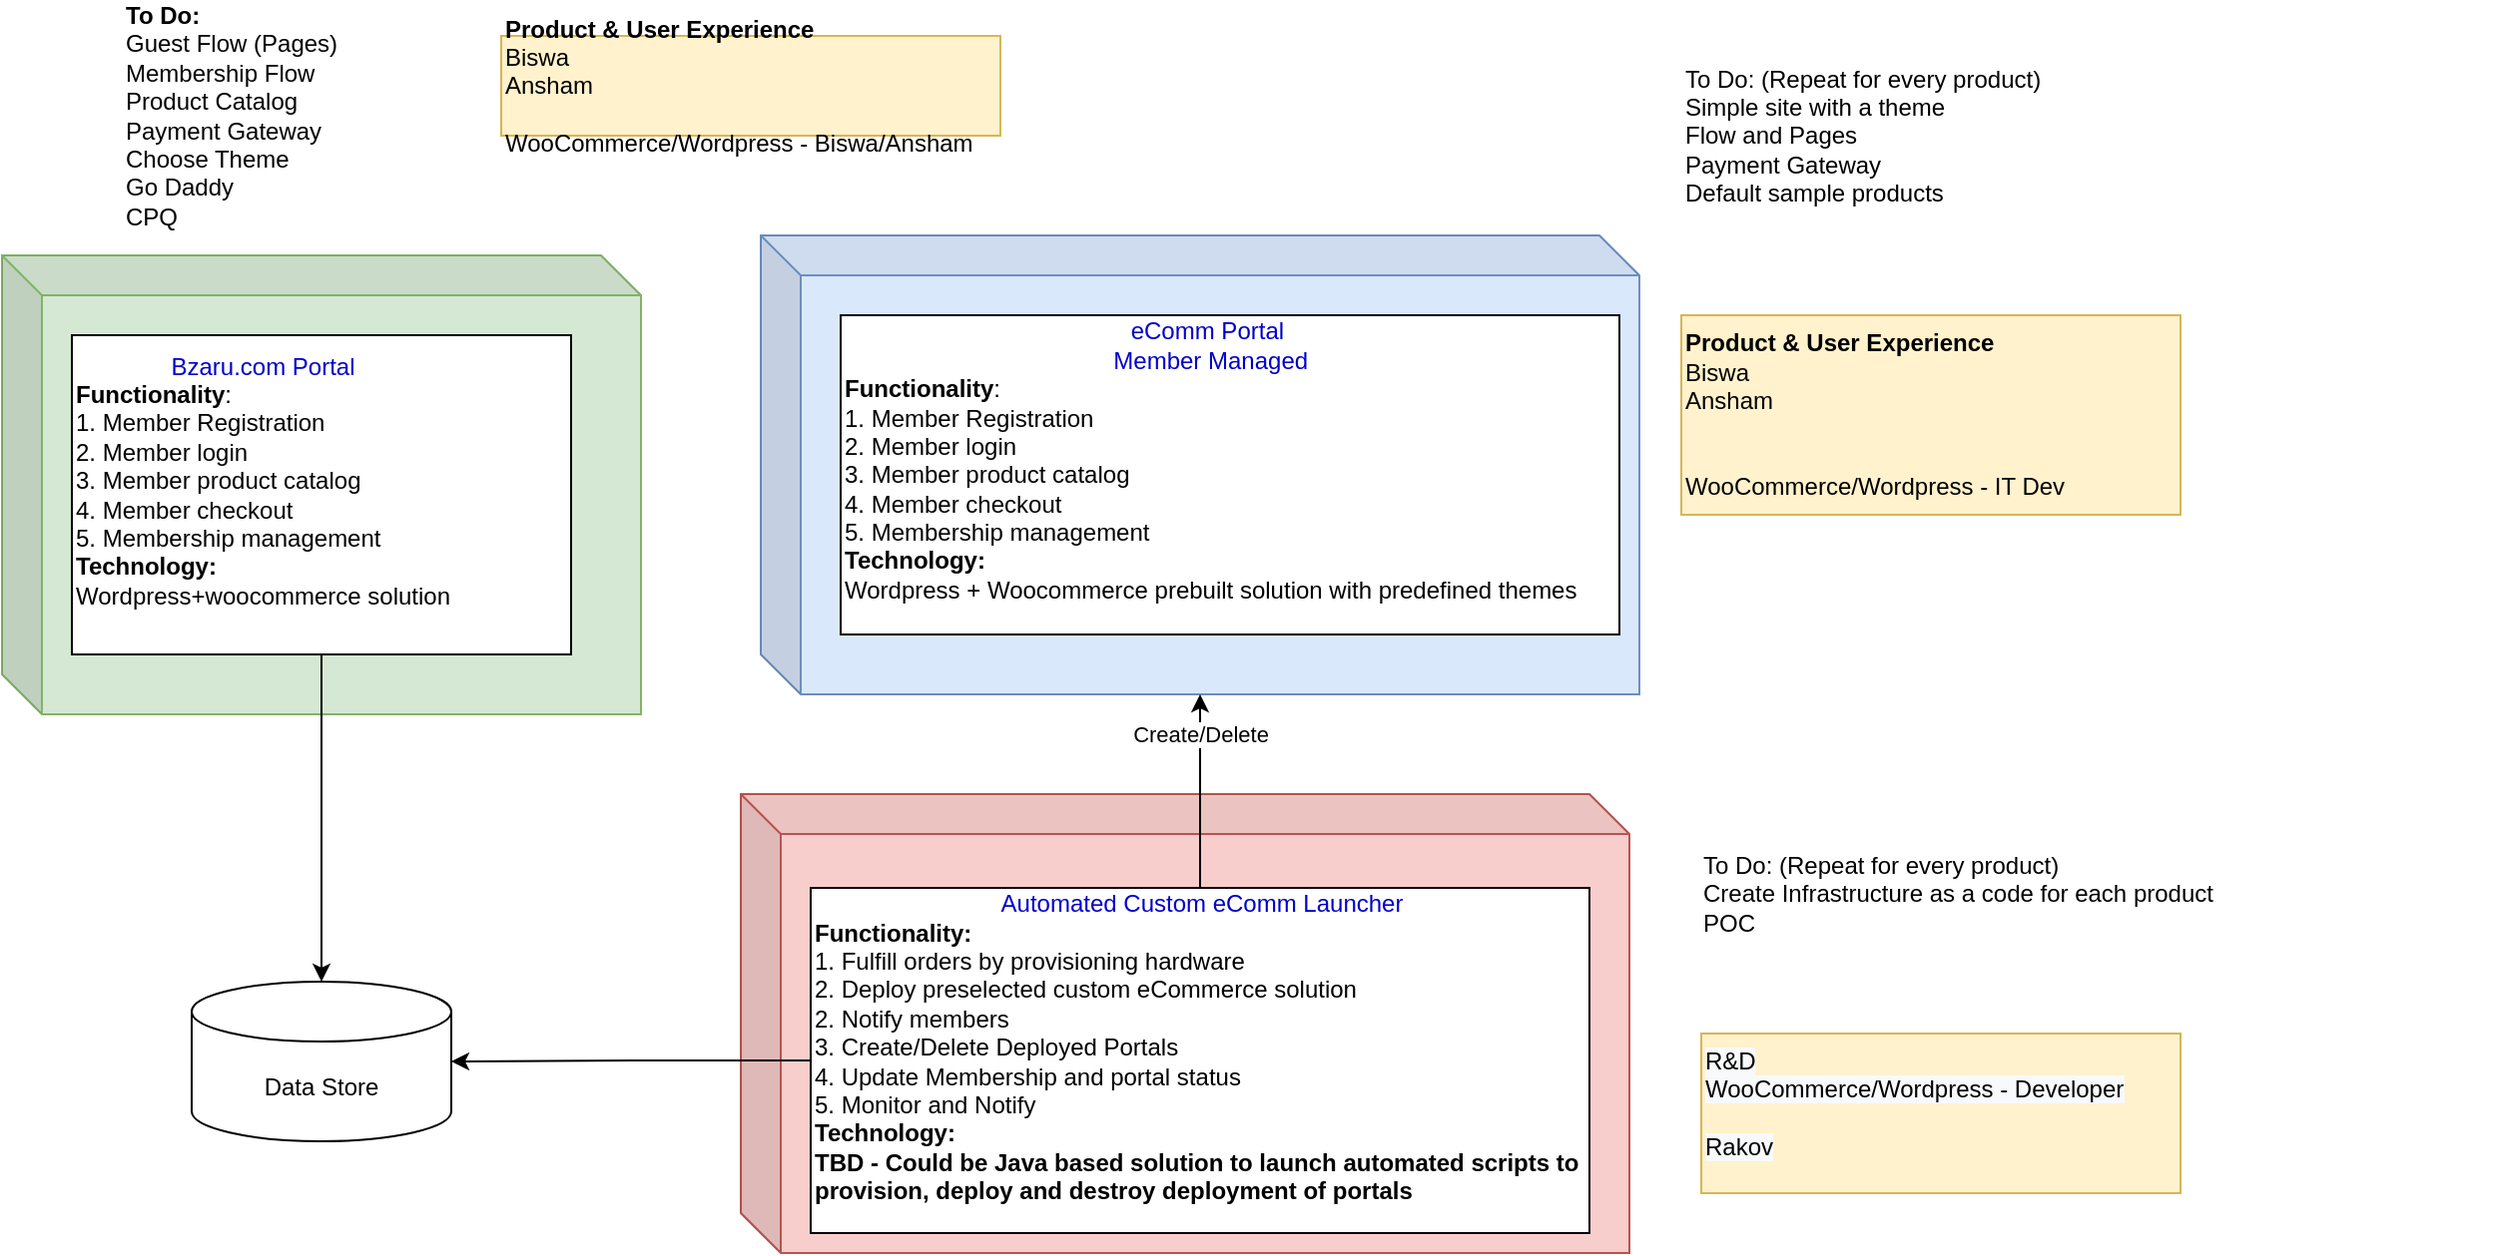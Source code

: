 <mxfile version="15.4.0" type="github">
  <diagram name="Page-1" id="c4acf3e9-155e-7222-9cf6-157b1a14988f">
    <mxGraphModel dx="1395" dy="936" grid="1" gridSize="10" guides="1" tooltips="1" connect="1" arrows="1" fold="1" page="1" pageScale="1" pageWidth="850" pageHeight="1100" background="none" math="0" shadow="0">
      <root>
        <mxCell id="0" />
        <mxCell id="1" parent="0" />
        <mxCell id="5d2195bd80daf111-35" style="edgeStyle=orthogonalEdgeStyle;rounded=0;html=1;dashed=1;labelBackgroundColor=none;startFill=0;endArrow=open;endFill=0;endSize=10;fontFamily=Verdana;fontSize=10;" parent="1" edge="1">
          <mxGeometry relative="1" as="geometry">
            <Array as="points">
              <mxPoint x="545" y="970" />
              <mxPoint x="545" y="970" />
            </Array>
            <mxPoint x="545" y="963" as="sourcePoint" />
          </mxGeometry>
        </mxCell>
        <mxCell id="5d2195bd80daf111-36" style="edgeStyle=orthogonalEdgeStyle;rounded=0;html=1;dashed=1;labelBackgroundColor=none;startFill=0;endArrow=open;endFill=0;endSize=10;fontFamily=Verdana;fontSize=10;" parent="1" edge="1">
          <mxGeometry relative="1" as="geometry">
            <Array as="points">
              <mxPoint x="550" y="520" />
            </Array>
            <mxPoint x="490" y="520" as="targetPoint" />
          </mxGeometry>
        </mxCell>
        <mxCell id="5d2195bd80daf111-34" style="edgeStyle=orthogonalEdgeStyle;rounded=0;html=1;dashed=1;labelBackgroundColor=none;startFill=0;endArrow=open;endFill=0;endSize=10;fontFamily=Verdana;fontSize=10;" parent="1" edge="1">
          <mxGeometry relative="1" as="geometry">
            <Array as="points">
              <mxPoint x="410" y="1029" />
              <mxPoint x="410" y="1029" />
            </Array>
            <mxPoint x="490" y="1029" as="targetPoint" />
          </mxGeometry>
        </mxCell>
        <mxCell id="5d2195bd80daf111-30" style="edgeStyle=orthogonalEdgeStyle;rounded=0;html=1;dashed=1;labelBackgroundColor=none;startFill=0;endArrow=open;endFill=0;endSize=10;fontFamily=Verdana;fontSize=10;" parent="1" edge="1">
          <mxGeometry relative="1" as="geometry">
            <Array as="points">
              <mxPoint x="300" y="580" />
              <mxPoint x="300" y="642" />
            </Array>
            <mxPoint x="250" y="580" as="sourcePoint" />
          </mxGeometry>
        </mxCell>
        <mxCell id="5d2195bd80daf111-32" style="edgeStyle=orthogonalEdgeStyle;rounded=0;html=1;dashed=1;labelBackgroundColor=none;startFill=0;endArrow=open;endFill=0;endSize=10;fontFamily=Verdana;fontSize=10;" parent="1" edge="1">
          <mxGeometry relative="1" as="geometry">
            <Array as="points">
              <mxPoint x="170" y="780" />
            </Array>
            <mxPoint x="170" y="590" as="sourcePoint" />
          </mxGeometry>
        </mxCell>
        <mxCell id="5d2195bd80daf111-33" style="edgeStyle=orthogonalEdgeStyle;rounded=0;html=1;dashed=1;labelBackgroundColor=none;startFill=0;endArrow=open;endFill=0;endSize=10;fontFamily=Verdana;fontSize=10;" parent="1" edge="1">
          <mxGeometry relative="1" as="geometry">
            <Array as="points">
              <mxPoint x="140" y="978" />
            </Array>
            <mxPoint x="140" y="590" as="sourcePoint" />
          </mxGeometry>
        </mxCell>
        <mxCell id="Naqz7WwvthQqh0Y6qo8N-1" value="&lt;div style=&quot;text-align: justify&quot;&gt;&lt;span&gt;Dedicated VM&lt;/span&gt;&lt;/div&gt;" style="shape=cube;whiteSpace=wrap;html=1;boundedLbl=1;backgroundOutline=1;darkOpacity=0.05;darkOpacity2=0.1;fillColor=#dae8fc;strokeColor=#6c8ebf;" parent="1" vertex="1">
          <mxGeometry x="470" y="120" width="440" height="230" as="geometry" />
        </mxCell>
        <mxCell id="Naqz7WwvthQqh0Y6qo8N-4" value="Home Portal" style="shape=cube;whiteSpace=wrap;html=1;boundedLbl=1;backgroundOutline=1;darkOpacity=0.05;darkOpacity2=0.1;fillColor=#d5e8d4;strokeColor=#82b366;" parent="1" vertex="1">
          <mxGeometry x="90" y="130" width="320" height="230" as="geometry" />
        </mxCell>
        <mxCell id="Naqz7WwvthQqh0Y6qo8N-7" style="edgeStyle=orthogonalEdgeStyle;rounded=0;orthogonalLoop=1;jettySize=auto;html=1;entryX=0.5;entryY=0;entryDx=0;entryDy=0;entryPerimeter=0;" parent="1" source="Naqz7WwvthQqh0Y6qo8N-5" target="Naqz7WwvthQqh0Y6qo8N-6" edge="1">
          <mxGeometry relative="1" as="geometry" />
        </mxCell>
        <mxCell id="Naqz7WwvthQqh0Y6qo8N-5" value="&lt;div style=&quot;text-align: center&quot;&gt;&lt;span&gt;&lt;font color=&quot;#0000cc&quot;&gt;Bzaru.com Portal&lt;/font&gt;&lt;/span&gt;&lt;/div&gt;&lt;div&gt;&lt;b&gt;Functionality&lt;/b&gt;:&lt;/div&gt;&lt;div&gt;&lt;span&gt;1. Member Registration&lt;/span&gt;&lt;/div&gt;&lt;div&gt;&lt;span&gt;2. Member login&lt;/span&gt;&lt;/div&gt;&lt;div&gt;&lt;span&gt;3. Member product catalog&lt;/span&gt;&lt;/div&gt;&lt;div&gt;&lt;span&gt;4. Member checkout&lt;/span&gt;&lt;/div&gt;&lt;div&gt;&lt;span&gt;5. Membership management&lt;/span&gt;&lt;/div&gt;&lt;div&gt;&lt;span&gt;&lt;b&gt;Technology:&lt;/b&gt;&lt;/span&gt;&lt;/div&gt;&lt;div&gt;Wordpress+woocommerce solution&lt;/div&gt;&lt;div&gt;&lt;span&gt;&lt;br&gt;&lt;/span&gt;&lt;/div&gt;" style="rounded=0;whiteSpace=wrap;html=1;align=left;" parent="1" vertex="1">
          <mxGeometry x="125" y="170" width="250" height="160" as="geometry" />
        </mxCell>
        <mxCell id="Naqz7WwvthQqh0Y6qo8N-6" value="Data Store" style="shape=cylinder3;whiteSpace=wrap;html=1;boundedLbl=1;backgroundOutline=1;size=15;" parent="1" vertex="1">
          <mxGeometry x="185" y="494" width="130" height="80" as="geometry" />
        </mxCell>
        <mxCell id="Naqz7WwvthQqh0Y6qo8N-8" value="Home Portal" style="shape=cube;whiteSpace=wrap;html=1;boundedLbl=1;backgroundOutline=1;darkOpacity=0.05;darkOpacity2=0.1;fillColor=#f8cecc;strokeColor=#b85450;" parent="1" vertex="1">
          <mxGeometry x="460" y="400" width="445" height="230" as="geometry" />
        </mxCell>
        <mxCell id="Naqz7WwvthQqh0Y6qo8N-10" style="edgeStyle=orthogonalEdgeStyle;rounded=0;orthogonalLoop=1;jettySize=auto;html=1;entryX=1;entryY=0.5;entryDx=0;entryDy=0;entryPerimeter=0;" parent="1" source="Naqz7WwvthQqh0Y6qo8N-9" target="Naqz7WwvthQqh0Y6qo8N-6" edge="1">
          <mxGeometry relative="1" as="geometry" />
        </mxCell>
        <mxCell id="Naqz7WwvthQqh0Y6qo8N-11" style="edgeStyle=orthogonalEdgeStyle;rounded=0;orthogonalLoop=1;jettySize=auto;html=1;" parent="1" source="Naqz7WwvthQqh0Y6qo8N-9" target="Naqz7WwvthQqh0Y6qo8N-1" edge="1">
          <mxGeometry relative="1" as="geometry" />
        </mxCell>
        <mxCell id="Naqz7WwvthQqh0Y6qo8N-13" value="Create/Delete" style="edgeLabel;html=1;align=center;verticalAlign=middle;resizable=0;points=[];" parent="Naqz7WwvthQqh0Y6qo8N-11" vertex="1" connectable="0">
          <mxGeometry x="0.33" relative="1" as="geometry">
            <mxPoint y="-13" as="offset" />
          </mxGeometry>
        </mxCell>
        <mxCell id="Naqz7WwvthQqh0Y6qo8N-9" value="&lt;div style=&quot;text-align: center&quot;&gt;&lt;font color=&quot;#0000cc&quot;&gt;Automated Custom eComm Launcher&lt;/font&gt;&lt;/div&gt;&lt;div&gt;&lt;span&gt;&lt;b&gt;Functionality:&lt;/b&gt;&lt;/span&gt;&lt;/div&gt;&lt;div&gt;&lt;span&gt;1. Fulfill&amp;nbsp;orders by provisioning hardware&amp;nbsp;&lt;/span&gt;&lt;/div&gt;&lt;div&gt;&lt;span&gt;2. Deploy preselected custom eCommerce solution&lt;/span&gt;&lt;/div&gt;&lt;div&gt;&lt;span&gt;2. Notify members&lt;/span&gt;&lt;/div&gt;&lt;div&gt;&lt;span&gt;3. Create/Delete Deployed Portals&lt;/span&gt;&lt;/div&gt;&lt;div&gt;&lt;span&gt;4. Update Membership and portal status&lt;/span&gt;&lt;/div&gt;&lt;div&gt;&lt;span&gt;5. Monitor and Notify&amp;nbsp; &amp;nbsp;&lt;/span&gt;&lt;/div&gt;&lt;div&gt;&lt;span&gt;&lt;b&gt;Technology:&lt;/b&gt;&lt;/span&gt;&lt;/div&gt;&lt;div&gt;&lt;span&gt;&lt;b&gt;TBD - Could be Java based solution to launch automated scripts to provision, deploy and destroy deployment of portals&lt;/b&gt;&lt;/span&gt;&lt;/div&gt;&lt;div&gt;&lt;span&gt;&lt;br&gt;&lt;/span&gt;&lt;/div&gt;" style="rounded=0;whiteSpace=wrap;html=1;align=left;" parent="1" vertex="1">
          <mxGeometry x="495" y="447" width="390" height="173" as="geometry" />
        </mxCell>
        <mxCell id="Naqz7WwvthQqh0Y6qo8N-12" value="&lt;div style=&quot;text-align: center&quot;&gt;&lt;span&gt;&lt;font color=&quot;#0000cc&quot;&gt;eComm Portal&amp;nbsp;&lt;/font&gt;&lt;/span&gt;&lt;/div&gt;&lt;div style=&quot;text-align: center&quot;&gt;&lt;span&gt;&lt;font color=&quot;#0000cc&quot;&gt;Member Managed&lt;/font&gt;&lt;/span&gt;&lt;/div&gt;&lt;div&gt;&lt;b&gt;Functionality&lt;/b&gt;:&lt;/div&gt;&lt;div&gt;&lt;span&gt;1. Member Registration&lt;/span&gt;&lt;/div&gt;&lt;div&gt;&lt;span&gt;2. Member login&lt;/span&gt;&lt;/div&gt;&lt;div&gt;&lt;span&gt;3. Member product catalog&lt;/span&gt;&lt;/div&gt;&lt;div&gt;&lt;span&gt;4. Member checkout&lt;/span&gt;&lt;/div&gt;&lt;div&gt;&lt;span&gt;5. Membership management&lt;/span&gt;&lt;/div&gt;&lt;div&gt;&lt;span&gt;&lt;b&gt;Technology:&lt;/b&gt;&lt;/span&gt;&lt;/div&gt;&lt;div&gt;Wordpress + Woocommerce prebuilt solution with predefined themes&lt;/div&gt;&lt;div&gt;&lt;span&gt;&lt;br&gt;&lt;/span&gt;&lt;/div&gt;" style="rounded=0;whiteSpace=wrap;html=1;align=left;" parent="1" vertex="1">
          <mxGeometry x="510" y="160" width="390" height="160" as="geometry" />
        </mxCell>
        <mxCell id="4_dkRQguBMF1F9O0BpIp-3" value="To Do: (Repeat for every product)&lt;br&gt;Simple site with a theme&lt;br&gt;Flow and Pages&lt;br&gt;Payment Gateway&lt;br&gt;Default sample products" style="text;html=1;strokeColor=none;fillColor=none;align=left;verticalAlign=middle;whiteSpace=wrap;rounded=0;" parent="1" vertex="1">
          <mxGeometry x="931" y="20" width="330" height="100" as="geometry" />
        </mxCell>
        <mxCell id="4_dkRQguBMF1F9O0BpIp-4" value="&lt;b&gt;To Do:&lt;/b&gt;&lt;br&gt;Guest Flow (Pages)&lt;br&gt;Membership Flow&lt;br&gt;Product Catalog&lt;br&gt;Payment Gateway&lt;br&gt;Choose Theme&lt;br&gt;Go Daddy&lt;br&gt;CPQ" style="text;html=1;strokeColor=none;fillColor=none;align=left;verticalAlign=middle;whiteSpace=wrap;rounded=0;" parent="1" vertex="1">
          <mxGeometry x="150" y="20" width="190" height="80" as="geometry" />
        </mxCell>
        <mxCell id="NnRii_O0wWIPi6HjAkRB-1" value="To Do: (Repeat for every product)&lt;br&gt;Create Infrastructure as a code for each product&lt;br&gt;POC&amp;nbsp;&lt;br&gt;" style="text;html=1;strokeColor=none;fillColor=none;align=left;verticalAlign=middle;whiteSpace=wrap;rounded=0;" parent="1" vertex="1">
          <mxGeometry x="940" y="400" width="400" height="100" as="geometry" />
        </mxCell>
        <mxCell id="NnRii_O0wWIPi6HjAkRB-2" value="&lt;b&gt;Product &amp;amp; User Experience&lt;/b&gt;&lt;br&gt;Biswa&amp;nbsp;&lt;br&gt;Ansham&lt;br&gt;&lt;br&gt;&lt;span style=&quot;font-family: &amp;#34;helvetica&amp;#34;&quot;&gt;WooCommerce/Wordpress - Biswa/Ansham&lt;/span&gt;" style="text;html=1;strokeColor=#d6b656;fillColor=#fff2cc;align=left;verticalAlign=middle;whiteSpace=wrap;rounded=0;" parent="1" vertex="1">
          <mxGeometry x="340" y="20" width="250" height="50" as="geometry" />
        </mxCell>
        <mxCell id="NnRii_O0wWIPi6HjAkRB-3" value="&lt;b&gt;Product &amp;amp; User Experience&lt;/b&gt;&lt;br&gt;Biswa&amp;nbsp;&lt;br&gt;Ansham&lt;br&gt;&lt;br&gt;&lt;br&gt;WooCommerce/Wordpress - IT Dev" style="text;html=1;strokeColor=#d6b656;fillColor=#fff2cc;align=left;verticalAlign=middle;whiteSpace=wrap;rounded=0;" parent="1" vertex="1">
          <mxGeometry x="931" y="160" width="250" height="100" as="geometry" />
        </mxCell>
        <mxCell id="NnRii_O0wWIPi6HjAkRB-4" value="&lt;span style=&quot;color: rgb(0 , 0 , 0) ; font-family: &amp;#34;helvetica&amp;#34; ; font-size: 12px ; font-style: normal ; font-weight: 400 ; letter-spacing: normal ; text-align: left ; text-indent: 0px ; text-transform: none ; word-spacing: 0px ; background-color: rgb(248 , 249 , 250) ; display: inline ; float: none&quot;&gt;R&amp;amp;D&lt;br&gt;WooCommerce/Wordpress - Developer&lt;br&gt;&lt;br&gt;Rakov&lt;br&gt;&lt;/span&gt;" style="text;whiteSpace=wrap;html=1;fillColor=#fff2cc;strokeColor=#d6b656;" parent="1" vertex="1">
          <mxGeometry x="941" y="520" width="240" height="80" as="geometry" />
        </mxCell>
      </root>
    </mxGraphModel>
  </diagram>
</mxfile>
